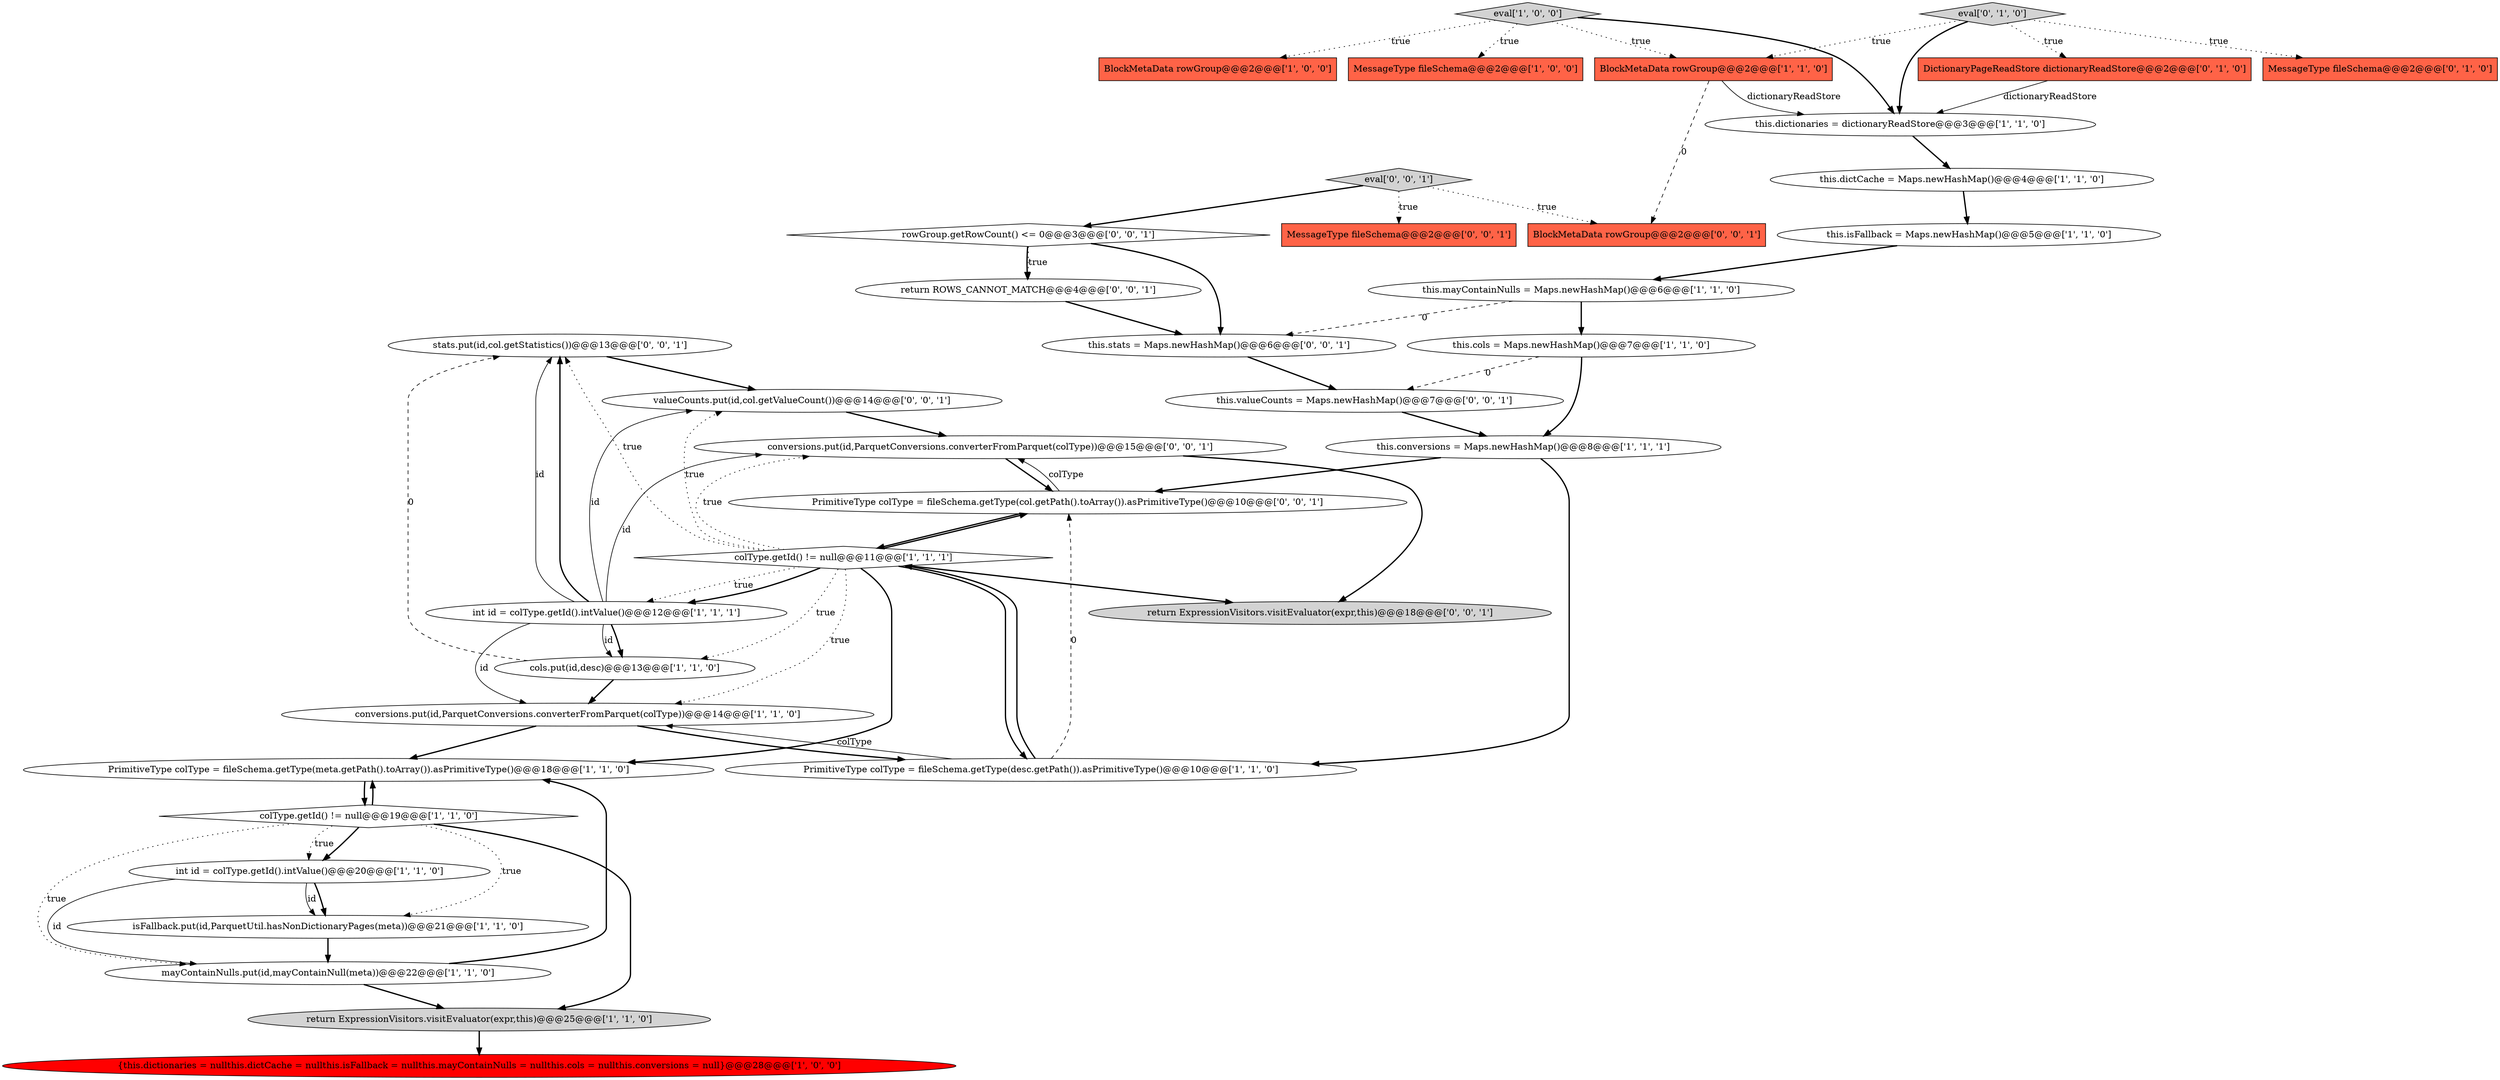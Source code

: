 digraph {
27 [style = filled, label = "stats.put(id,col.getStatistics())@@@13@@@['0', '0', '1']", fillcolor = white, shape = ellipse image = "AAA0AAABBB3BBB"];
8 [style = filled, label = "PrimitiveType colType = fileSchema.getType(meta.getPath().toArray()).asPrimitiveType()@@@18@@@['1', '1', '0']", fillcolor = white, shape = ellipse image = "AAA0AAABBB1BBB"];
18 [style = filled, label = "colType.getId() != null@@@11@@@['1', '1', '1']", fillcolor = white, shape = diamond image = "AAA0AAABBB1BBB"];
31 [style = filled, label = "BlockMetaData rowGroup@@@2@@@['0', '0', '1']", fillcolor = tomato, shape = box image = "AAA0AAABBB3BBB"];
14 [style = filled, label = "BlockMetaData rowGroup@@@2@@@['1', '1', '0']", fillcolor = tomato, shape = box image = "AAA0AAABBB1BBB"];
5 [style = filled, label = "BlockMetaData rowGroup@@@2@@@['1', '0', '0']", fillcolor = tomato, shape = box image = "AAA0AAABBB1BBB"];
21 [style = filled, label = "eval['1', '0', '0']", fillcolor = lightgray, shape = diamond image = "AAA0AAABBB1BBB"];
4 [style = filled, label = "conversions.put(id,ParquetConversions.converterFromParquet(colType))@@@14@@@['1', '1', '0']", fillcolor = white, shape = ellipse image = "AAA0AAABBB1BBB"];
35 [style = filled, label = "return ROWS_CANNOT_MATCH@@@4@@@['0', '0', '1']", fillcolor = white, shape = ellipse image = "AAA0AAABBB3BBB"];
12 [style = filled, label = "this.isFallback = Maps.newHashMap()@@@5@@@['1', '1', '0']", fillcolor = white, shape = ellipse image = "AAA0AAABBB1BBB"];
15 [style = filled, label = "PrimitiveType colType = fileSchema.getType(desc.getPath()).asPrimitiveType()@@@10@@@['1', '1', '0']", fillcolor = white, shape = ellipse image = "AAA0AAABBB1BBB"];
16 [style = filled, label = "this.dictCache = Maps.newHashMap()@@@4@@@['1', '1', '0']", fillcolor = white, shape = ellipse image = "AAA0AAABBB1BBB"];
34 [style = filled, label = "return ExpressionVisitors.visitEvaluator(expr,this)@@@18@@@['0', '0', '1']", fillcolor = lightgray, shape = ellipse image = "AAA0AAABBB3BBB"];
7 [style = filled, label = "this.dictionaries = dictionaryReadStore@@@3@@@['1', '1', '0']", fillcolor = white, shape = ellipse image = "AAA0AAABBB1BBB"];
3 [style = filled, label = "mayContainNulls.put(id,mayContainNull(meta))@@@22@@@['1', '1', '0']", fillcolor = white, shape = ellipse image = "AAA0AAABBB1BBB"];
36 [style = filled, label = "valueCounts.put(id,col.getValueCount())@@@14@@@['0', '0', '1']", fillcolor = white, shape = ellipse image = "AAA0AAABBB3BBB"];
6 [style = filled, label = "MessageType fileSchema@@@2@@@['1', '0', '0']", fillcolor = tomato, shape = box image = "AAA0AAABBB1BBB"];
24 [style = filled, label = "eval['0', '1', '0']", fillcolor = lightgray, shape = diamond image = "AAA0AAABBB2BBB"];
32 [style = filled, label = "rowGroup.getRowCount() <= 0@@@3@@@['0', '0', '1']", fillcolor = white, shape = diamond image = "AAA0AAABBB3BBB"];
10 [style = filled, label = "int id = colType.getId().intValue()@@@12@@@['1', '1', '1']", fillcolor = white, shape = ellipse image = "AAA0AAABBB1BBB"];
33 [style = filled, label = "this.stats = Maps.newHashMap()@@@6@@@['0', '0', '1']", fillcolor = white, shape = ellipse image = "AAA0AAABBB3BBB"];
9 [style = filled, label = "this.cols = Maps.newHashMap()@@@7@@@['1', '1', '0']", fillcolor = white, shape = ellipse image = "AAA0AAABBB1BBB"];
22 [style = filled, label = "MessageType fileSchema@@@2@@@['0', '1', '0']", fillcolor = tomato, shape = box image = "AAA0AAABBB2BBB"];
11 [style = filled, label = "return ExpressionVisitors.visitEvaluator(expr,this)@@@25@@@['1', '1', '0']", fillcolor = lightgray, shape = ellipse image = "AAA0AAABBB1BBB"];
1 [style = filled, label = "colType.getId() != null@@@19@@@['1', '1', '0']", fillcolor = white, shape = diamond image = "AAA0AAABBB1BBB"];
25 [style = filled, label = "this.valueCounts = Maps.newHashMap()@@@7@@@['0', '0', '1']", fillcolor = white, shape = ellipse image = "AAA0AAABBB3BBB"];
29 [style = filled, label = "eval['0', '0', '1']", fillcolor = lightgray, shape = diamond image = "AAA0AAABBB3BBB"];
17 [style = filled, label = "this.mayContainNulls = Maps.newHashMap()@@@6@@@['1', '1', '0']", fillcolor = white, shape = ellipse image = "AAA0AAABBB1BBB"];
19 [style = filled, label = "cols.put(id,desc)@@@13@@@['1', '1', '0']", fillcolor = white, shape = ellipse image = "AAA0AAABBB1BBB"];
0 [style = filled, label = "isFallback.put(id,ParquetUtil.hasNonDictionaryPages(meta))@@@21@@@['1', '1', '0']", fillcolor = white, shape = ellipse image = "AAA0AAABBB1BBB"];
30 [style = filled, label = "conversions.put(id,ParquetConversions.converterFromParquet(colType))@@@15@@@['0', '0', '1']", fillcolor = white, shape = ellipse image = "AAA0AAABBB3BBB"];
23 [style = filled, label = "DictionaryPageReadStore dictionaryReadStore@@@2@@@['0', '1', '0']", fillcolor = tomato, shape = box image = "AAA0AAABBB2BBB"];
2 [style = filled, label = "this.conversions = Maps.newHashMap()@@@8@@@['1', '1', '1']", fillcolor = white, shape = ellipse image = "AAA0AAABBB1BBB"];
13 [style = filled, label = "{this.dictionaries = nullthis.dictCache = nullthis.isFallback = nullthis.mayContainNulls = nullthis.cols = nullthis.conversions = null}@@@28@@@['1', '0', '0']", fillcolor = red, shape = ellipse image = "AAA1AAABBB1BBB"];
28 [style = filled, label = "MessageType fileSchema@@@2@@@['0', '0', '1']", fillcolor = tomato, shape = box image = "AAA0AAABBB3BBB"];
26 [style = filled, label = "PrimitiveType colType = fileSchema.getType(col.getPath().toArray()).asPrimitiveType()@@@10@@@['0', '0', '1']", fillcolor = white, shape = ellipse image = "AAA0AAABBB3BBB"];
20 [style = filled, label = "int id = colType.getId().intValue()@@@20@@@['1', '1', '0']", fillcolor = white, shape = ellipse image = "AAA0AAABBB1BBB"];
0->3 [style = bold, label=""];
32->35 [style = bold, label=""];
14->31 [style = dashed, label="0"];
19->27 [style = dashed, label="0"];
2->26 [style = bold, label=""];
27->36 [style = bold, label=""];
1->8 [style = bold, label=""];
24->14 [style = dotted, label="true"];
15->4 [style = solid, label="colType"];
32->35 [style = dotted, label="true"];
9->2 [style = bold, label=""];
10->27 [style = bold, label=""];
18->34 [style = bold, label=""];
10->19 [style = bold, label=""];
17->9 [style = bold, label=""];
20->0 [style = bold, label=""];
12->17 [style = bold, label=""];
18->15 [style = bold, label=""];
20->3 [style = solid, label="id"];
10->36 [style = solid, label="id"];
4->15 [style = bold, label=""];
3->11 [style = bold, label=""];
1->20 [style = bold, label=""];
35->33 [style = bold, label=""];
18->26 [style = bold, label=""];
30->26 [style = bold, label=""];
18->19 [style = dotted, label="true"];
23->7 [style = solid, label="dictionaryReadStore"];
10->4 [style = solid, label="id"];
30->34 [style = bold, label=""];
20->0 [style = solid, label="id"];
10->30 [style = solid, label="id"];
17->33 [style = dashed, label="0"];
15->18 [style = bold, label=""];
25->2 [style = bold, label=""];
32->33 [style = bold, label=""];
21->6 [style = dotted, label="true"];
1->11 [style = bold, label=""];
1->3 [style = dotted, label="true"];
18->10 [style = dotted, label="true"];
8->1 [style = bold, label=""];
36->30 [style = bold, label=""];
18->36 [style = dotted, label="true"];
24->23 [style = dotted, label="true"];
14->7 [style = solid, label="dictionaryReadStore"];
18->10 [style = bold, label=""];
29->28 [style = dotted, label="true"];
33->25 [style = bold, label=""];
10->19 [style = solid, label="id"];
26->30 [style = solid, label="colType"];
3->8 [style = bold, label=""];
29->32 [style = bold, label=""];
24->22 [style = dotted, label="true"];
11->13 [style = bold, label=""];
2->15 [style = bold, label=""];
7->16 [style = bold, label=""];
9->25 [style = dashed, label="0"];
21->14 [style = dotted, label="true"];
15->26 [style = dashed, label="0"];
21->7 [style = bold, label=""];
4->8 [style = bold, label=""];
21->5 [style = dotted, label="true"];
29->31 [style = dotted, label="true"];
18->8 [style = bold, label=""];
19->4 [style = bold, label=""];
18->4 [style = dotted, label="true"];
1->0 [style = dotted, label="true"];
24->7 [style = bold, label=""];
16->12 [style = bold, label=""];
1->20 [style = dotted, label="true"];
18->27 [style = dotted, label="true"];
26->18 [style = bold, label=""];
18->30 [style = dotted, label="true"];
10->27 [style = solid, label="id"];
}
